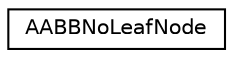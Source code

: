 digraph "Graphical Class Hierarchy"
{
  edge [fontname="Helvetica",fontsize="10",labelfontname="Helvetica",labelfontsize="10"];
  node [fontname="Helvetica",fontsize="10",shape=record];
  rankdir="LR";
  Node1 [label="AABBNoLeafNode",height=0.2,width=0.4,color="black", fillcolor="white", style="filled",URL="$class_a_a_b_b_no_leaf_node.html"];
}
